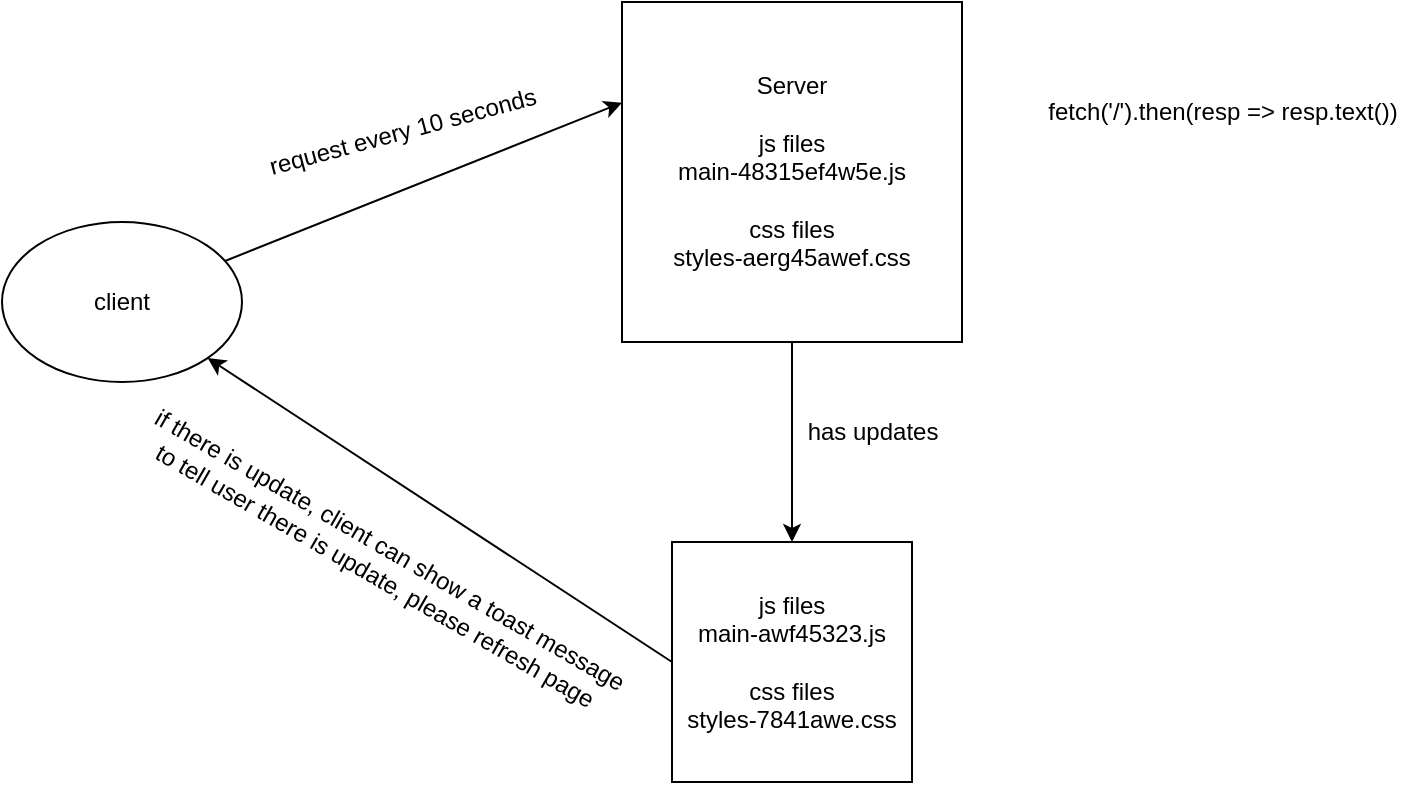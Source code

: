<mxfile>
    <diagram id="bswYbfpstou8fQYDZqao" name="Page-1">
        <mxGraphModel dx="1086" dy="490" grid="1" gridSize="10" guides="1" tooltips="1" connect="1" arrows="1" fold="1" page="1" pageScale="1" pageWidth="827" pageHeight="1169" math="0" shadow="0">
            <root>
                <mxCell id="0"/>
                <mxCell id="1" parent="0"/>
                <mxCell id="5" style="edgeStyle=none;html=1;entryX=0;entryY=0.296;entryDx=0;entryDy=0;entryPerimeter=0;" edge="1" parent="1" source="3" target="4">
                    <mxGeometry relative="1" as="geometry"/>
                </mxCell>
                <mxCell id="3" value="client" style="ellipse;whiteSpace=wrap;html=1;" vertex="1" parent="1">
                    <mxGeometry x="90" y="160" width="120" height="80" as="geometry"/>
                </mxCell>
                <mxCell id="10" style="edgeStyle=none;html=1;exitX=0.5;exitY=1;exitDx=0;exitDy=0;entryX=0.5;entryY=0;entryDx=0;entryDy=0;" edge="1" parent="1" source="4" target="9">
                    <mxGeometry relative="1" as="geometry"/>
                </mxCell>
                <mxCell id="4" value="Server&lt;br&gt;&lt;br&gt;js files&lt;br&gt;main-48315ef4w5e.js&lt;br&gt;&lt;br&gt;css files&lt;br&gt;styles-aerg45awef.css" style="whiteSpace=wrap;html=1;aspect=fixed;" vertex="1" parent="1">
                    <mxGeometry x="400" y="50" width="170" height="170" as="geometry"/>
                </mxCell>
                <mxCell id="6" value="request every 10 seconds" style="text;html=1;align=center;verticalAlign=middle;resizable=0;points=[];autosize=1;strokeColor=none;fillColor=none;rotation=-15;" vertex="1" parent="1">
                    <mxGeometry x="210" y="100" width="160" height="30" as="geometry"/>
                </mxCell>
                <mxCell id="12" style="edgeStyle=none;html=1;exitX=0;exitY=0.5;exitDx=0;exitDy=0;" edge="1" parent="1" source="9" target="3">
                    <mxGeometry relative="1" as="geometry"/>
                </mxCell>
                <mxCell id="9" value="js files&lt;br&gt;main-awf45323.js&lt;br&gt;&lt;br&gt;css files&lt;br&gt;styles-7841awe.css" style="whiteSpace=wrap;html=1;aspect=fixed;" vertex="1" parent="1">
                    <mxGeometry x="425" y="320" width="120" height="120" as="geometry"/>
                </mxCell>
                <mxCell id="11" value="has updates" style="text;html=1;align=center;verticalAlign=middle;resizable=0;points=[];autosize=1;strokeColor=none;fillColor=none;" vertex="1" parent="1">
                    <mxGeometry x="480" y="250" width="90" height="30" as="geometry"/>
                </mxCell>
                <mxCell id="13" value="if there is update, client can show a toast message&lt;br&gt;to tell user there is update, please refresh page" style="text;html=1;align=center;verticalAlign=middle;resizable=0;points=[];autosize=1;strokeColor=none;fillColor=none;rotation=30;" vertex="1" parent="1">
                    <mxGeometry x="135" y="310" width="290" height="40" as="geometry"/>
                </mxCell>
                <mxCell id="14" value="fetch('/').then(resp =&amp;gt; resp.text())" style="text;html=1;align=center;verticalAlign=middle;resizable=0;points=[];autosize=1;strokeColor=none;fillColor=none;" vertex="1" parent="1">
                    <mxGeometry x="600" y="90" width="200" height="30" as="geometry"/>
                </mxCell>
            </root>
        </mxGraphModel>
    </diagram>
</mxfile>